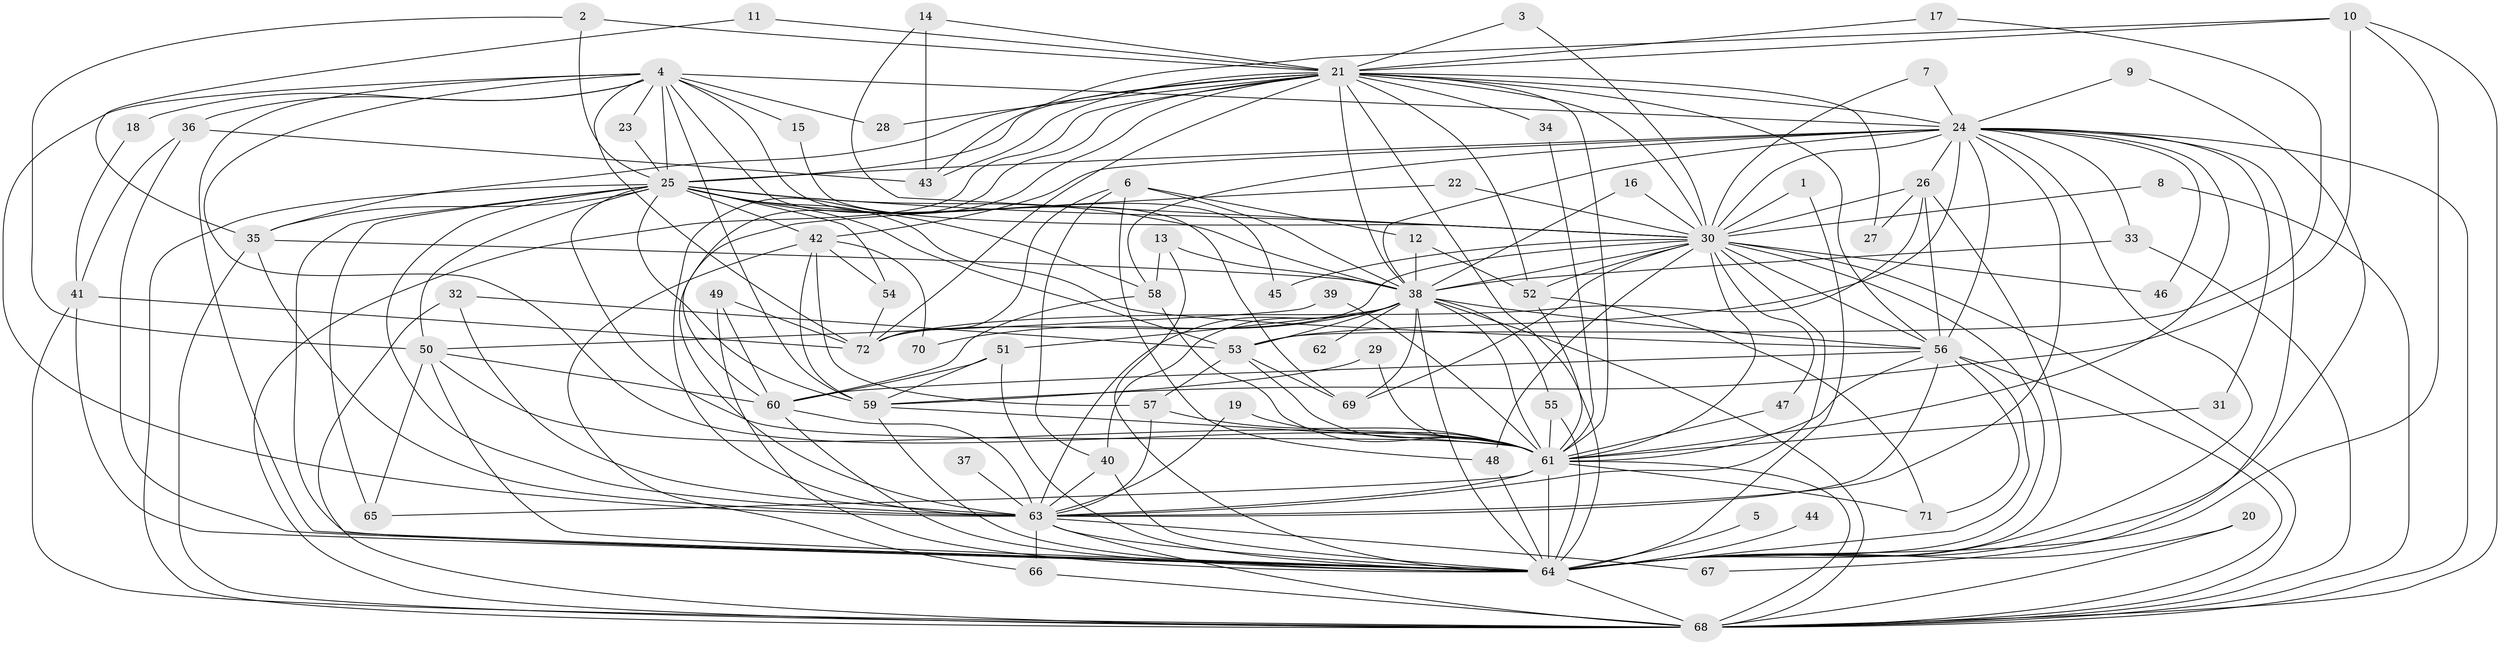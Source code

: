 // original degree distribution, {25: 0.013888888888888888, 14: 0.006944444444444444, 19: 0.006944444444444444, 22: 0.013888888888888888, 24: 0.006944444444444444, 30: 0.006944444444444444, 28: 0.006944444444444444, 35: 0.006944444444444444, 7: 0.013888888888888888, 2: 0.5625, 4: 0.08333333333333333, 3: 0.1736111111111111, 5: 0.05555555555555555, 6: 0.020833333333333332, 8: 0.013888888888888888, 9: 0.006944444444444444}
// Generated by graph-tools (version 1.1) at 2025/48/03/06/25 01:48:57]
// undirected, 72 vertices, 213 edges
graph export_dot {
graph [start="1"]
  node [color=gray90,style=filled];
  1;
  2;
  3;
  4;
  5;
  6;
  7;
  8;
  9;
  10;
  11;
  12;
  13;
  14;
  15;
  16;
  17;
  18;
  19;
  20;
  21;
  22;
  23;
  24;
  25;
  26;
  27;
  28;
  29;
  30;
  31;
  32;
  33;
  34;
  35;
  36;
  37;
  38;
  39;
  40;
  41;
  42;
  43;
  44;
  45;
  46;
  47;
  48;
  49;
  50;
  51;
  52;
  53;
  54;
  55;
  56;
  57;
  58;
  59;
  60;
  61;
  62;
  63;
  64;
  65;
  66;
  67;
  68;
  69;
  70;
  71;
  72;
  1 -- 30 [weight=1.0];
  1 -- 64 [weight=1.0];
  2 -- 21 [weight=1.0];
  2 -- 25 [weight=1.0];
  2 -- 50 [weight=1.0];
  3 -- 21 [weight=1.0];
  3 -- 30 [weight=1.0];
  4 -- 15 [weight=1.0];
  4 -- 18 [weight=1.0];
  4 -- 23 [weight=1.0];
  4 -- 24 [weight=1.0];
  4 -- 25 [weight=1.0];
  4 -- 28 [weight=1.0];
  4 -- 36 [weight=1.0];
  4 -- 45 [weight=1.0];
  4 -- 59 [weight=1.0];
  4 -- 61 [weight=1.0];
  4 -- 63 [weight=1.0];
  4 -- 64 [weight=1.0];
  4 -- 69 [weight=1.0];
  4 -- 72 [weight=1.0];
  5 -- 64 [weight=1.0];
  6 -- 12 [weight=1.0];
  6 -- 38 [weight=1.0];
  6 -- 40 [weight=1.0];
  6 -- 48 [weight=1.0];
  6 -- 72 [weight=1.0];
  7 -- 24 [weight=1.0];
  7 -- 30 [weight=1.0];
  8 -- 30 [weight=1.0];
  8 -- 68 [weight=1.0];
  9 -- 24 [weight=1.0];
  9 -- 64 [weight=1.0];
  10 -- 21 [weight=1.0];
  10 -- 43 [weight=1.0];
  10 -- 59 [weight=1.0];
  10 -- 64 [weight=1.0];
  10 -- 68 [weight=1.0];
  11 -- 21 [weight=1.0];
  11 -- 35 [weight=1.0];
  12 -- 38 [weight=1.0];
  12 -- 52 [weight=1.0];
  13 -- 38 [weight=1.0];
  13 -- 58 [weight=1.0];
  13 -- 64 [weight=1.0];
  14 -- 21 [weight=1.0];
  14 -- 30 [weight=1.0];
  14 -- 43 [weight=1.0];
  15 -- 30 [weight=1.0];
  16 -- 30 [weight=1.0];
  16 -- 38 [weight=1.0];
  17 -- 21 [weight=1.0];
  17 -- 53 [weight=1.0];
  18 -- 41 [weight=1.0];
  19 -- 61 [weight=1.0];
  19 -- 63 [weight=1.0];
  20 -- 64 [weight=1.0];
  20 -- 68 [weight=1.0];
  21 -- 24 [weight=1.0];
  21 -- 25 [weight=1.0];
  21 -- 27 [weight=1.0];
  21 -- 28 [weight=1.0];
  21 -- 30 [weight=1.0];
  21 -- 34 [weight=1.0];
  21 -- 35 [weight=1.0];
  21 -- 38 [weight=2.0];
  21 -- 43 [weight=1.0];
  21 -- 52 [weight=1.0];
  21 -- 56 [weight=1.0];
  21 -- 60 [weight=1.0];
  21 -- 61 [weight=1.0];
  21 -- 63 [weight=1.0];
  21 -- 64 [weight=2.0];
  21 -- 68 [weight=1.0];
  21 -- 72 [weight=1.0];
  22 -- 30 [weight=1.0];
  22 -- 63 [weight=1.0];
  23 -- 25 [weight=1.0];
  24 -- 25 [weight=1.0];
  24 -- 26 [weight=1.0];
  24 -- 30 [weight=3.0];
  24 -- 31 [weight=1.0];
  24 -- 33 [weight=1.0];
  24 -- 38 [weight=1.0];
  24 -- 42 [weight=1.0];
  24 -- 46 [weight=1.0];
  24 -- 53 [weight=1.0];
  24 -- 56 [weight=1.0];
  24 -- 58 [weight=1.0];
  24 -- 61 [weight=1.0];
  24 -- 63 [weight=1.0];
  24 -- 64 [weight=1.0];
  24 -- 67 [weight=1.0];
  24 -- 68 [weight=1.0];
  25 -- 30 [weight=2.0];
  25 -- 35 [weight=1.0];
  25 -- 38 [weight=1.0];
  25 -- 42 [weight=2.0];
  25 -- 50 [weight=1.0];
  25 -- 53 [weight=1.0];
  25 -- 54 [weight=1.0];
  25 -- 56 [weight=1.0];
  25 -- 58 [weight=1.0];
  25 -- 59 [weight=1.0];
  25 -- 61 [weight=1.0];
  25 -- 63 [weight=1.0];
  25 -- 64 [weight=1.0];
  25 -- 65 [weight=1.0];
  25 -- 68 [weight=2.0];
  26 -- 27 [weight=1.0];
  26 -- 30 [weight=1.0];
  26 -- 56 [weight=1.0];
  26 -- 64 [weight=1.0];
  26 -- 72 [weight=1.0];
  29 -- 59 [weight=1.0];
  29 -- 61 [weight=1.0];
  30 -- 38 [weight=1.0];
  30 -- 45 [weight=1.0];
  30 -- 46 [weight=1.0];
  30 -- 47 [weight=1.0];
  30 -- 48 [weight=1.0];
  30 -- 52 [weight=1.0];
  30 -- 56 [weight=1.0];
  30 -- 61 [weight=2.0];
  30 -- 63 [weight=2.0];
  30 -- 64 [weight=1.0];
  30 -- 68 [weight=1.0];
  30 -- 69 [weight=1.0];
  30 -- 72 [weight=1.0];
  31 -- 61 [weight=1.0];
  32 -- 53 [weight=1.0];
  32 -- 63 [weight=1.0];
  32 -- 68 [weight=1.0];
  33 -- 38 [weight=1.0];
  33 -- 68 [weight=1.0];
  34 -- 61 [weight=1.0];
  35 -- 38 [weight=1.0];
  35 -- 63 [weight=1.0];
  35 -- 68 [weight=1.0];
  36 -- 41 [weight=1.0];
  36 -- 43 [weight=1.0];
  36 -- 64 [weight=1.0];
  37 -- 63 [weight=1.0];
  38 -- 40 [weight=1.0];
  38 -- 51 [weight=1.0];
  38 -- 53 [weight=2.0];
  38 -- 55 [weight=1.0];
  38 -- 56 [weight=2.0];
  38 -- 61 [weight=2.0];
  38 -- 62 [weight=2.0];
  38 -- 63 [weight=1.0];
  38 -- 64 [weight=2.0];
  38 -- 68 [weight=1.0];
  38 -- 69 [weight=1.0];
  38 -- 70 [weight=1.0];
  39 -- 50 [weight=1.0];
  39 -- 61 [weight=1.0];
  40 -- 63 [weight=1.0];
  40 -- 64 [weight=1.0];
  41 -- 64 [weight=1.0];
  41 -- 68 [weight=1.0];
  41 -- 72 [weight=1.0];
  42 -- 54 [weight=1.0];
  42 -- 57 [weight=1.0];
  42 -- 59 [weight=1.0];
  42 -- 66 [weight=1.0];
  42 -- 70 [weight=1.0];
  44 -- 64 [weight=1.0];
  47 -- 61 [weight=1.0];
  48 -- 64 [weight=2.0];
  49 -- 60 [weight=1.0];
  49 -- 64 [weight=1.0];
  49 -- 72 [weight=1.0];
  50 -- 60 [weight=1.0];
  50 -- 61 [weight=1.0];
  50 -- 64 [weight=1.0];
  50 -- 65 [weight=1.0];
  51 -- 59 [weight=1.0];
  51 -- 60 [weight=1.0];
  51 -- 64 [weight=1.0];
  52 -- 61 [weight=1.0];
  52 -- 71 [weight=1.0];
  53 -- 57 [weight=1.0];
  53 -- 61 [weight=1.0];
  53 -- 69 [weight=1.0];
  54 -- 72 [weight=1.0];
  55 -- 61 [weight=1.0];
  55 -- 64 [weight=1.0];
  56 -- 60 [weight=1.0];
  56 -- 61 [weight=1.0];
  56 -- 63 [weight=1.0];
  56 -- 64 [weight=1.0];
  56 -- 68 [weight=2.0];
  56 -- 71 [weight=1.0];
  57 -- 61 [weight=1.0];
  57 -- 63 [weight=1.0];
  58 -- 60 [weight=1.0];
  58 -- 61 [weight=1.0];
  59 -- 61 [weight=1.0];
  59 -- 64 [weight=1.0];
  60 -- 63 [weight=1.0];
  60 -- 64 [weight=1.0];
  61 -- 63 [weight=1.0];
  61 -- 64 [weight=1.0];
  61 -- 65 [weight=1.0];
  61 -- 68 [weight=2.0];
  61 -- 71 [weight=1.0];
  63 -- 64 [weight=1.0];
  63 -- 66 [weight=1.0];
  63 -- 67 [weight=1.0];
  63 -- 68 [weight=1.0];
  64 -- 68 [weight=3.0];
  66 -- 68 [weight=1.0];
}
